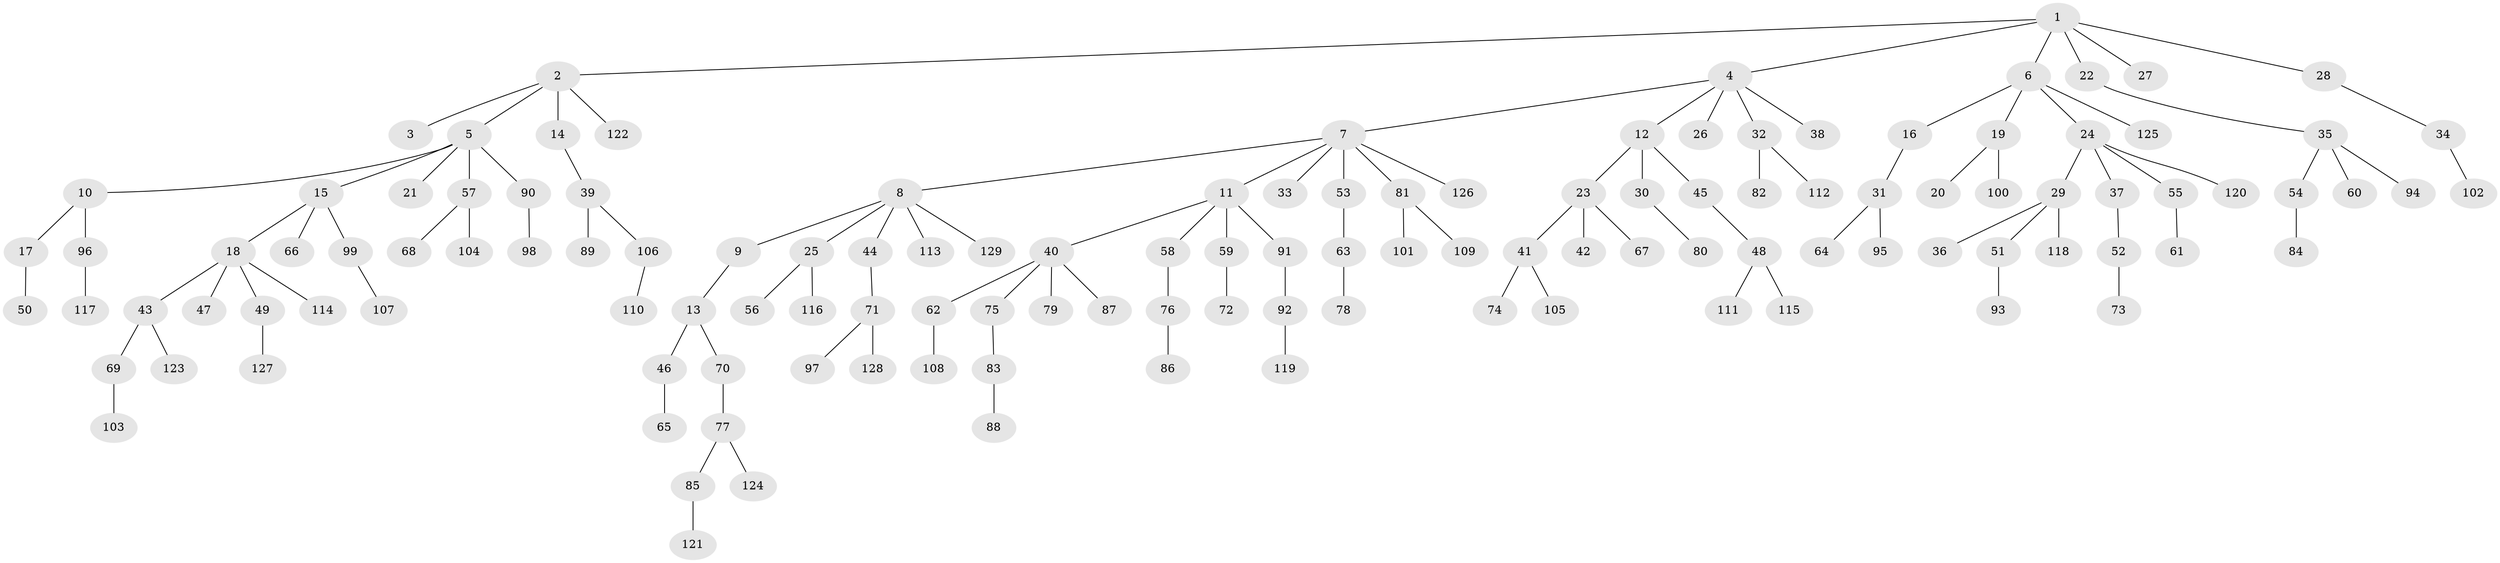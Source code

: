// coarse degree distribution, {1: 0.7843137254901961, 2: 0.17647058823529413, 38: 0.0196078431372549, 4: 0.0196078431372549}
// Generated by graph-tools (version 1.1) at 2025/55/03/04/25 21:55:57]
// undirected, 129 vertices, 128 edges
graph export_dot {
graph [start="1"]
  node [color=gray90,style=filled];
  1;
  2;
  3;
  4;
  5;
  6;
  7;
  8;
  9;
  10;
  11;
  12;
  13;
  14;
  15;
  16;
  17;
  18;
  19;
  20;
  21;
  22;
  23;
  24;
  25;
  26;
  27;
  28;
  29;
  30;
  31;
  32;
  33;
  34;
  35;
  36;
  37;
  38;
  39;
  40;
  41;
  42;
  43;
  44;
  45;
  46;
  47;
  48;
  49;
  50;
  51;
  52;
  53;
  54;
  55;
  56;
  57;
  58;
  59;
  60;
  61;
  62;
  63;
  64;
  65;
  66;
  67;
  68;
  69;
  70;
  71;
  72;
  73;
  74;
  75;
  76;
  77;
  78;
  79;
  80;
  81;
  82;
  83;
  84;
  85;
  86;
  87;
  88;
  89;
  90;
  91;
  92;
  93;
  94;
  95;
  96;
  97;
  98;
  99;
  100;
  101;
  102;
  103;
  104;
  105;
  106;
  107;
  108;
  109;
  110;
  111;
  112;
  113;
  114;
  115;
  116;
  117;
  118;
  119;
  120;
  121;
  122;
  123;
  124;
  125;
  126;
  127;
  128;
  129;
  1 -- 2;
  1 -- 4;
  1 -- 6;
  1 -- 22;
  1 -- 27;
  1 -- 28;
  2 -- 3;
  2 -- 5;
  2 -- 14;
  2 -- 122;
  4 -- 7;
  4 -- 12;
  4 -- 26;
  4 -- 32;
  4 -- 38;
  5 -- 10;
  5 -- 15;
  5 -- 21;
  5 -- 57;
  5 -- 90;
  6 -- 16;
  6 -- 19;
  6 -- 24;
  6 -- 125;
  7 -- 8;
  7 -- 11;
  7 -- 33;
  7 -- 53;
  7 -- 81;
  7 -- 126;
  8 -- 9;
  8 -- 25;
  8 -- 44;
  8 -- 113;
  8 -- 129;
  9 -- 13;
  10 -- 17;
  10 -- 96;
  11 -- 40;
  11 -- 58;
  11 -- 59;
  11 -- 91;
  12 -- 23;
  12 -- 30;
  12 -- 45;
  13 -- 46;
  13 -- 70;
  14 -- 39;
  15 -- 18;
  15 -- 66;
  15 -- 99;
  16 -- 31;
  17 -- 50;
  18 -- 43;
  18 -- 47;
  18 -- 49;
  18 -- 114;
  19 -- 20;
  19 -- 100;
  22 -- 35;
  23 -- 41;
  23 -- 42;
  23 -- 67;
  24 -- 29;
  24 -- 37;
  24 -- 55;
  24 -- 120;
  25 -- 56;
  25 -- 116;
  28 -- 34;
  29 -- 36;
  29 -- 51;
  29 -- 118;
  30 -- 80;
  31 -- 64;
  31 -- 95;
  32 -- 82;
  32 -- 112;
  34 -- 102;
  35 -- 54;
  35 -- 60;
  35 -- 94;
  37 -- 52;
  39 -- 89;
  39 -- 106;
  40 -- 62;
  40 -- 75;
  40 -- 79;
  40 -- 87;
  41 -- 74;
  41 -- 105;
  43 -- 69;
  43 -- 123;
  44 -- 71;
  45 -- 48;
  46 -- 65;
  48 -- 111;
  48 -- 115;
  49 -- 127;
  51 -- 93;
  52 -- 73;
  53 -- 63;
  54 -- 84;
  55 -- 61;
  57 -- 68;
  57 -- 104;
  58 -- 76;
  59 -- 72;
  62 -- 108;
  63 -- 78;
  69 -- 103;
  70 -- 77;
  71 -- 97;
  71 -- 128;
  75 -- 83;
  76 -- 86;
  77 -- 85;
  77 -- 124;
  81 -- 101;
  81 -- 109;
  83 -- 88;
  85 -- 121;
  90 -- 98;
  91 -- 92;
  92 -- 119;
  96 -- 117;
  99 -- 107;
  106 -- 110;
}
